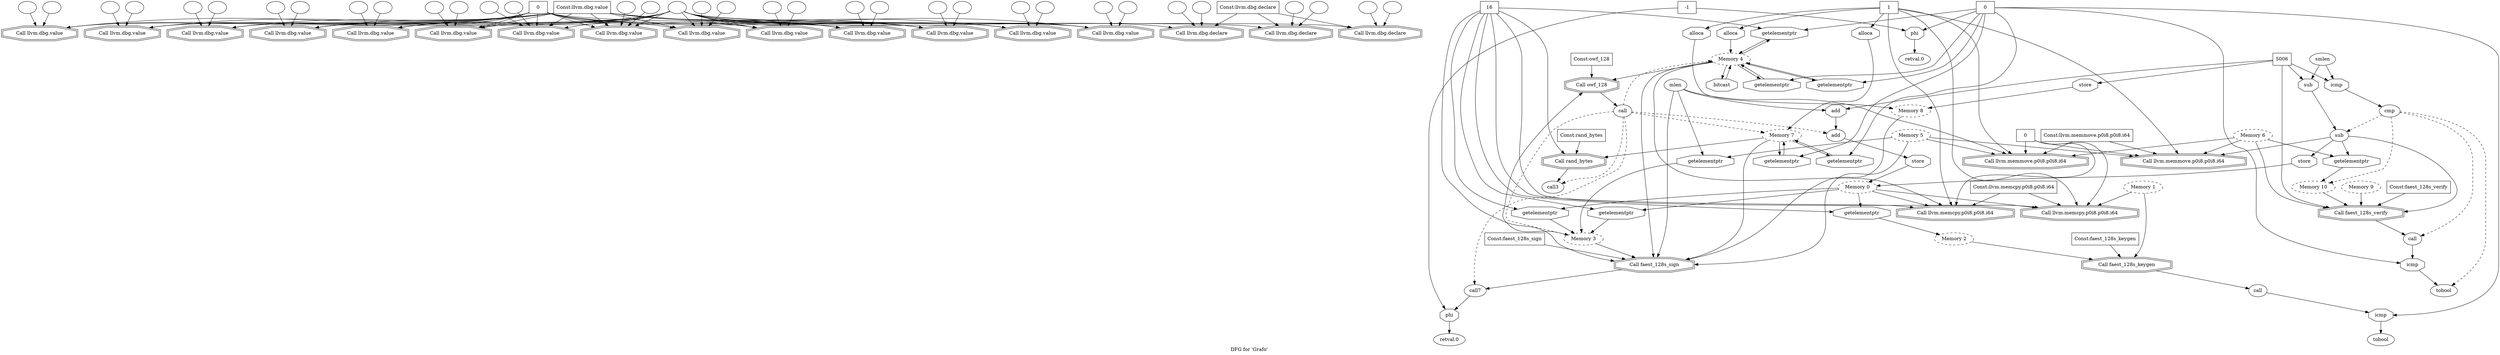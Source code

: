 digraph "DFG for 'Grafo'  "{
label="DFG for 'Grafo' ";
node_1[shape=ellipse,style=solid,label=""]
node_0[shape=doubleoctagon,style=solid,label="Call llvm.dbg.value"]
"node_1"->"node_0"
node_2[shape=box,style=solid,label="0"]
"node_2"->"node_0"
node_6[shape=doubleoctagon,style=solid,label="Call llvm.dbg.value"]
"node_2"->"node_6"
node_17[shape=doubleoctagon,style=solid,label="Call llvm.dbg.value"]
"node_2"->"node_17"
node_33[shape=doubleoctagon,style=solid,label="Call llvm.dbg.value"]
"node_2"->"node_33"
node_36[shape=doubleoctagon,style=solid,label="Call llvm.dbg.value"]
"node_2"->"node_36"
node_39[shape=doubleoctagon,style=solid,label="Call llvm.dbg.value"]
"node_2"->"node_39"
node_42[shape=doubleoctagon,style=solid,label="Call llvm.dbg.value"]
"node_2"->"node_42"
node_45[shape=doubleoctagon,style=solid,label="Call llvm.dbg.value"]
"node_2"->"node_45"
node_91[shape=doubleoctagon,style=solid,label="Call llvm.dbg.value"]
"node_2"->"node_91"
node_94[shape=doubleoctagon,style=solid,label="Call llvm.dbg.value"]
"node_2"->"node_94"
node_97[shape=doubleoctagon,style=solid,label="Call llvm.dbg.value"]
"node_2"->"node_97"
node_100[shape=doubleoctagon,style=solid,label="Call llvm.dbg.value"]
"node_2"->"node_100"
node_103[shape=doubleoctagon,style=solid,label="Call llvm.dbg.value"]
"node_2"->"node_103"
node_111[shape=doubleoctagon,style=solid,label="Call llvm.dbg.value"]
"node_2"->"node_111"
node_3[shape=ellipse,style=solid,label=""]
"node_3"->"node_0"
node_4[shape=ellipse,style=solid,label=""]
"node_4"->"node_0"
"node_4"->"node_6"
"node_4"->"node_17"
"node_4"->"node_33"
"node_4"->"node_36"
"node_4"->"node_39"
"node_4"->"node_42"
"node_4"->"node_45"
node_48[shape=doubleoctagon,style=solid,label="Call llvm.dbg.declare"]
"node_4"->"node_48"
node_70[shape=doubleoctagon,style=solid,label="Call llvm.dbg.declare"]
"node_4"->"node_70"
node_74[shape=doubleoctagon,style=solid,label="Call llvm.dbg.declare"]
"node_4"->"node_74"
"node_4"->"node_91"
"node_4"->"node_94"
"node_4"->"node_97"
"node_4"->"node_100"
"node_4"->"node_103"
"node_4"->"node_111"
node_5[shape=box,style=solid,label="Const:llvm.dbg.value"]
"node_5"->"node_0"
"node_5"->"node_6"
"node_5"->"node_17"
"node_5"->"node_33"
"node_5"->"node_36"
"node_5"->"node_39"
"node_5"->"node_42"
"node_5"->"node_45"
"node_5"->"node_91"
"node_5"->"node_94"
"node_5"->"node_97"
"node_5"->"node_100"
"node_5"->"node_103"
"node_5"->"node_111"
node_7[shape=ellipse,style=solid,label=""]
"node_7"->"node_6"
node_8[shape=ellipse,style=solid,label=""]
"node_8"->"node_6"
node_9[shape=ellipse,style=dashed,label="Memory 2"]
node_14[shape=doubleoctagon,style=solid,label="Call faest_128s_keygen"]
"node_9"->"node_14"
node_10[shape=octagon,style=solid,label="getelementptr"]
"node_10"->"node_9"
node_11[shape=ellipse,style=dashed,label="Memory 0"]
"node_11"->"node_10"
node_23[shape=doubleoctagon,style=solid,label="Call llvm.memcpy.p0i8.p0i8.i64"]
"node_11"->"node_23"
node_53[shape=doubleoctagon,style=solid,label="Call llvm.memcpy.p0i8.p0i8.i64"]
"node_11"->"node_53"
node_55[shape=octagon,style=solid,label="getelementptr"]
"node_11"->"node_55"
node_81[shape=octagon,style=solid,label="getelementptr"]
"node_11"->"node_81"
node_12[shape=box,style=solid,label="16"]
"node_12"->"node_10"
"node_12"->"node_23"
"node_12"->"node_53"
"node_12"->"node_55"
node_57[shape=octagon,style=solid,label="getelementptr"]
"node_12"->"node_57"
node_79[shape=doubleoctagon,style=solid,label="Call rand_bytes"]
"node_12"->"node_79"
"node_12"->"node_81"
node_86[shape=doubleoctagon,style=solid,label="Call faest_128s_sign"]
"node_12"->"node_86"
node_13[shape=ellipse,style=solid,label="call"]
node_21[shape=octagon,style=solid,label="icmp"]
"node_13"->"node_21"
"node_14"->"node_13"
node_15[shape=ellipse,style=dashed,label="Memory 1"]
"node_15"->"node_14"
"node_15"->"node_23"
node_16[shape=box,style=solid,label="Const:faest_128s_keygen"]
"node_16"->"node_14"
node_18[shape=ellipse,style=solid,label=""]
"node_18"->"node_17"
node_19[shape=ellipse,style=solid,label=""]
"node_19"->"node_17"
node_20[shape=ellipse,style=solid,label="tobool"]
"node_21"->"node_20"
node_22[shape=box,style=solid,label="0"]
"node_22"->"node_21"
node_56[shape=octagon,style=solid,label="getelementptr"]
"node_22"->"node_56"
"node_22"->"node_57"
node_77[shape=octagon,style=solid,label="getelementptr"]
"node_22"->"node_77"
node_82[shape=octagon,style=solid,label="getelementptr"]
"node_22"->"node_82"
node_83[shape=octagon,style=solid,label="getelementptr"]
"node_22"->"node_83"
node_121[shape=octagon,style=solid,label="icmp"]
"node_22"->"node_121"
node_125[shape=octagon,style=solid,label="phi"]
"node_22"->"node_125"
node_24[shape=box,style=solid,label="1"]
"node_24"->"node_23"
node_28[shape=octagon,style=solid,label="alloca"]
"node_24"->"node_28"
node_30[shape=octagon,style=solid,label="alloca"]
"node_24"->"node_30"
node_32[shape=octagon,style=solid,label="alloca"]
"node_24"->"node_32"
"node_24"->"node_53"
node_66[shape=doubleoctagon,style=solid,label="Call llvm.memmove.p0i8.p0i8.i64"]
"node_24"->"node_66"
node_123[shape=doubleoctagon,style=solid,label="Call llvm.memmove.p0i8.p0i8.i64"]
"node_24"->"node_123"
node_25[shape=box,style=solid,label="0"]
"node_25"->"node_23"
"node_25"->"node_53"
"node_25"->"node_66"
"node_25"->"node_123"
node_26[shape=box,style=solid,label="Const:llvm.memcpy.p0i8.p0i8.i64"]
"node_26"->"node_23"
"node_26"->"node_53"
node_27[shape=ellipse,style=dashed,label="Memory 4"]
node_52[shape=octagon,style=solid,label="bitcast"]
"node_27"->"node_52"
"node_27"->"node_53"
"node_27"->"node_56"
"node_27"->"node_57"
node_59[shape=doubleoctagon,style=solid,label="Call owf_128"]
"node_27"->"node_59"
"node_27"->"node_82"
"node_27"->"node_86"
"node_28"->"node_27"
node_29[shape=ellipse,style=dashed,label="Memory 8"]
"node_29"->"node_86"
"node_30"->"node_29"
node_31[shape=ellipse,style=dashed,label="Memory 7"]
"node_31"->"node_77"
"node_31"->"node_79"
"node_31"->"node_83"
"node_31"->"node_86"
"node_32"->"node_31"
node_34[shape=ellipse,style=solid,label=""]
"node_34"->"node_33"
node_35[shape=ellipse,style=solid,label=""]
"node_35"->"node_33"
node_37[shape=ellipse,style=solid,label=""]
"node_37"->"node_36"
node_38[shape=ellipse,style=solid,label=""]
"node_38"->"node_36"
node_40[shape=ellipse,style=solid,label=""]
"node_40"->"node_39"
node_41[shape=ellipse,style=solid,label=""]
"node_41"->"node_39"
node_43[shape=ellipse,style=solid,label=""]
"node_43"->"node_42"
node_44[shape=ellipse,style=solid,label=""]
"node_44"->"node_42"
node_46[shape=ellipse,style=solid,label=""]
"node_46"->"node_45"
node_47[shape=ellipse,style=solid,label=""]
"node_47"->"node_45"
node_49[shape=ellipse,style=solid,label=""]
"node_49"->"node_48"
node_50[shape=ellipse,style=solid,label=""]
"node_50"->"node_48"
node_51[shape=box,style=solid,label="Const:llvm.dbg.declare"]
"node_51"->"node_48"
"node_51"->"node_70"
"node_51"->"node_74"
"node_52"->"node_27"
node_54[shape=ellipse,style=dashed,label="Memory 3"]
"node_54"->"node_59"
"node_54"->"node_86"
"node_55"->"node_54"
"node_56"->"node_27"
"node_57"->"node_27"
node_58[shape=ellipse,style=solid,label="call"]
"node_58"->"node_27" [style=dashed]
"node_58"->"node_31" [style=dashed]
"node_58"->"node_54" [style=dashed]
node_61[shape=ellipse,style=solid,label="add"]
"node_58"->"node_61" [style=dashed]
node_78[shape=ellipse,style=solid,label="call3"]
"node_58"->"node_78" [style=dashed]
node_85[shape=ellipse,style=solid,label="call7"]
"node_58"->"node_85" [style=dashed]
"node_59"->"node_58"
node_60[shape=box,style=solid,label="Const:owf_128"]
"node_60"->"node_59"
node_65[shape=octagon,style=solid,label="store"]
"node_61"->"node_65"
node_62[shape=octagon,style=solid,label="add"]
"node_62"->"node_61"
node_63[shape=ellipse,style=solid,label="mlen"]
"node_63"->"node_62"
"node_63"->"node_66"
node_84[shape=octagon,style=solid,label="getelementptr"]
"node_63"->"node_84"
"node_63"->"node_86"
node_64[shape=box,style=solid,label="5006"]
"node_64"->"node_62"
node_73[shape=octagon,style=solid,label="store"]
"node_64"->"node_73"
node_107[shape=octagon,style=solid,label="icmp"]
"node_64"->"node_107"
node_110[shape=octagon,style=solid,label="sub"]
"node_64"->"node_110"
node_117[shape=doubleoctagon,style=solid,label="Call faest_128s_verify"]
"node_64"->"node_117"
"node_65"->"node_11"
node_67[shape=ellipse,style=dashed,label="Memory 5"]
"node_67"->"node_66"
"node_67"->"node_84"
"node_67"->"node_86"
"node_67"->"node_123"
node_68[shape=ellipse,style=dashed,label="Memory 6"]
"node_68"->"node_66"
node_115[shape=octagon,style=solid,label="getelementptr"]
"node_68"->"node_115"
"node_68"->"node_117"
"node_68"->"node_123"
node_69[shape=box,style=solid,label="Const:llvm.memmove.p0i8.p0i8.i64"]
"node_69"->"node_66"
"node_69"->"node_123"
node_71[shape=ellipse,style=solid,label=""]
"node_71"->"node_70"
node_72[shape=ellipse,style=solid,label=""]
"node_72"->"node_70"
"node_73"->"node_29"
node_75[shape=ellipse,style=solid,label=""]
"node_75"->"node_74"
node_76[shape=ellipse,style=solid,label=""]
"node_76"->"node_74"
"node_77"->"node_31"
"node_79"->"node_78"
node_80[shape=box,style=solid,label="Const:rand_bytes"]
"node_80"->"node_79"
"node_81"->"node_54"
"node_82"->"node_27"
"node_83"->"node_31"
"node_84"->"node_54"
node_89[shape=octagon,style=solid,label="phi"]
"node_85"->"node_89"
"node_86"->"node_85"
node_87[shape=box,style=solid,label="Const:faest_128s_sign"]
"node_87"->"node_86"
node_88[shape=ellipse,style=solid,label="retval.0"]
"node_89"->"node_88"
node_90[shape=box,style=solid,label="-1"]
"node_90"->"node_89"
"node_90"->"node_125"
node_92[shape=ellipse,style=solid,label=""]
"node_92"->"node_91"
node_93[shape=ellipse,style=solid,label=""]
"node_93"->"node_91"
node_95[shape=ellipse,style=solid,label=""]
"node_95"->"node_94"
node_96[shape=ellipse,style=solid,label=""]
"node_96"->"node_94"
node_98[shape=ellipse,style=solid,label=""]
"node_98"->"node_97"
node_99[shape=ellipse,style=solid,label=""]
"node_99"->"node_97"
node_101[shape=ellipse,style=solid,label=""]
"node_101"->"node_100"
node_102[shape=ellipse,style=solid,label=""]
"node_102"->"node_100"
node_104[shape=ellipse,style=solid,label=""]
"node_104"->"node_103"
node_105[shape=ellipse,style=solid,label=""]
"node_105"->"node_103"
node_106[shape=ellipse,style=solid,label="cmp"]
node_109[shape=ellipse,style=solid,label="sub"]
"node_106"->"node_109" [style=dashed]
node_114[shape=ellipse,style=dashed,label="Memory 10"]
"node_106"->"node_114" [style=dashed]
node_116[shape=ellipse,style=solid,label="call"]
"node_106"->"node_116" [style=dashed]
node_120[shape=ellipse,style=solid,label="tobool"]
"node_106"->"node_120" [style=dashed]
"node_107"->"node_106"
node_108[shape=ellipse,style=solid,label="smlen"]
"node_108"->"node_107"
"node_108"->"node_110"
"node_109"->"node_115"
"node_109"->"node_117"
node_122[shape=octagon,style=solid,label="store"]
"node_109"->"node_122"
"node_109"->"node_123"
"node_110"->"node_109"
node_112[shape=ellipse,style=solid,label=""]
"node_112"->"node_111"
node_113[shape=ellipse,style=solid,label=""]
"node_113"->"node_111"
"node_114"->"node_117"
"node_115"->"node_114"
"node_116"->"node_121"
"node_117"->"node_116"
node_118[shape=ellipse,style=dashed,label="Memory 9"]
"node_118"->"node_117"
node_119[shape=box,style=solid,label="Const:faest_128s_verify"]
"node_119"->"node_117"
"node_121"->"node_120"
"node_122"->"node_11"
node_124[shape=ellipse,style=solid,label="retval.0"]
"node_125"->"node_124"
}

